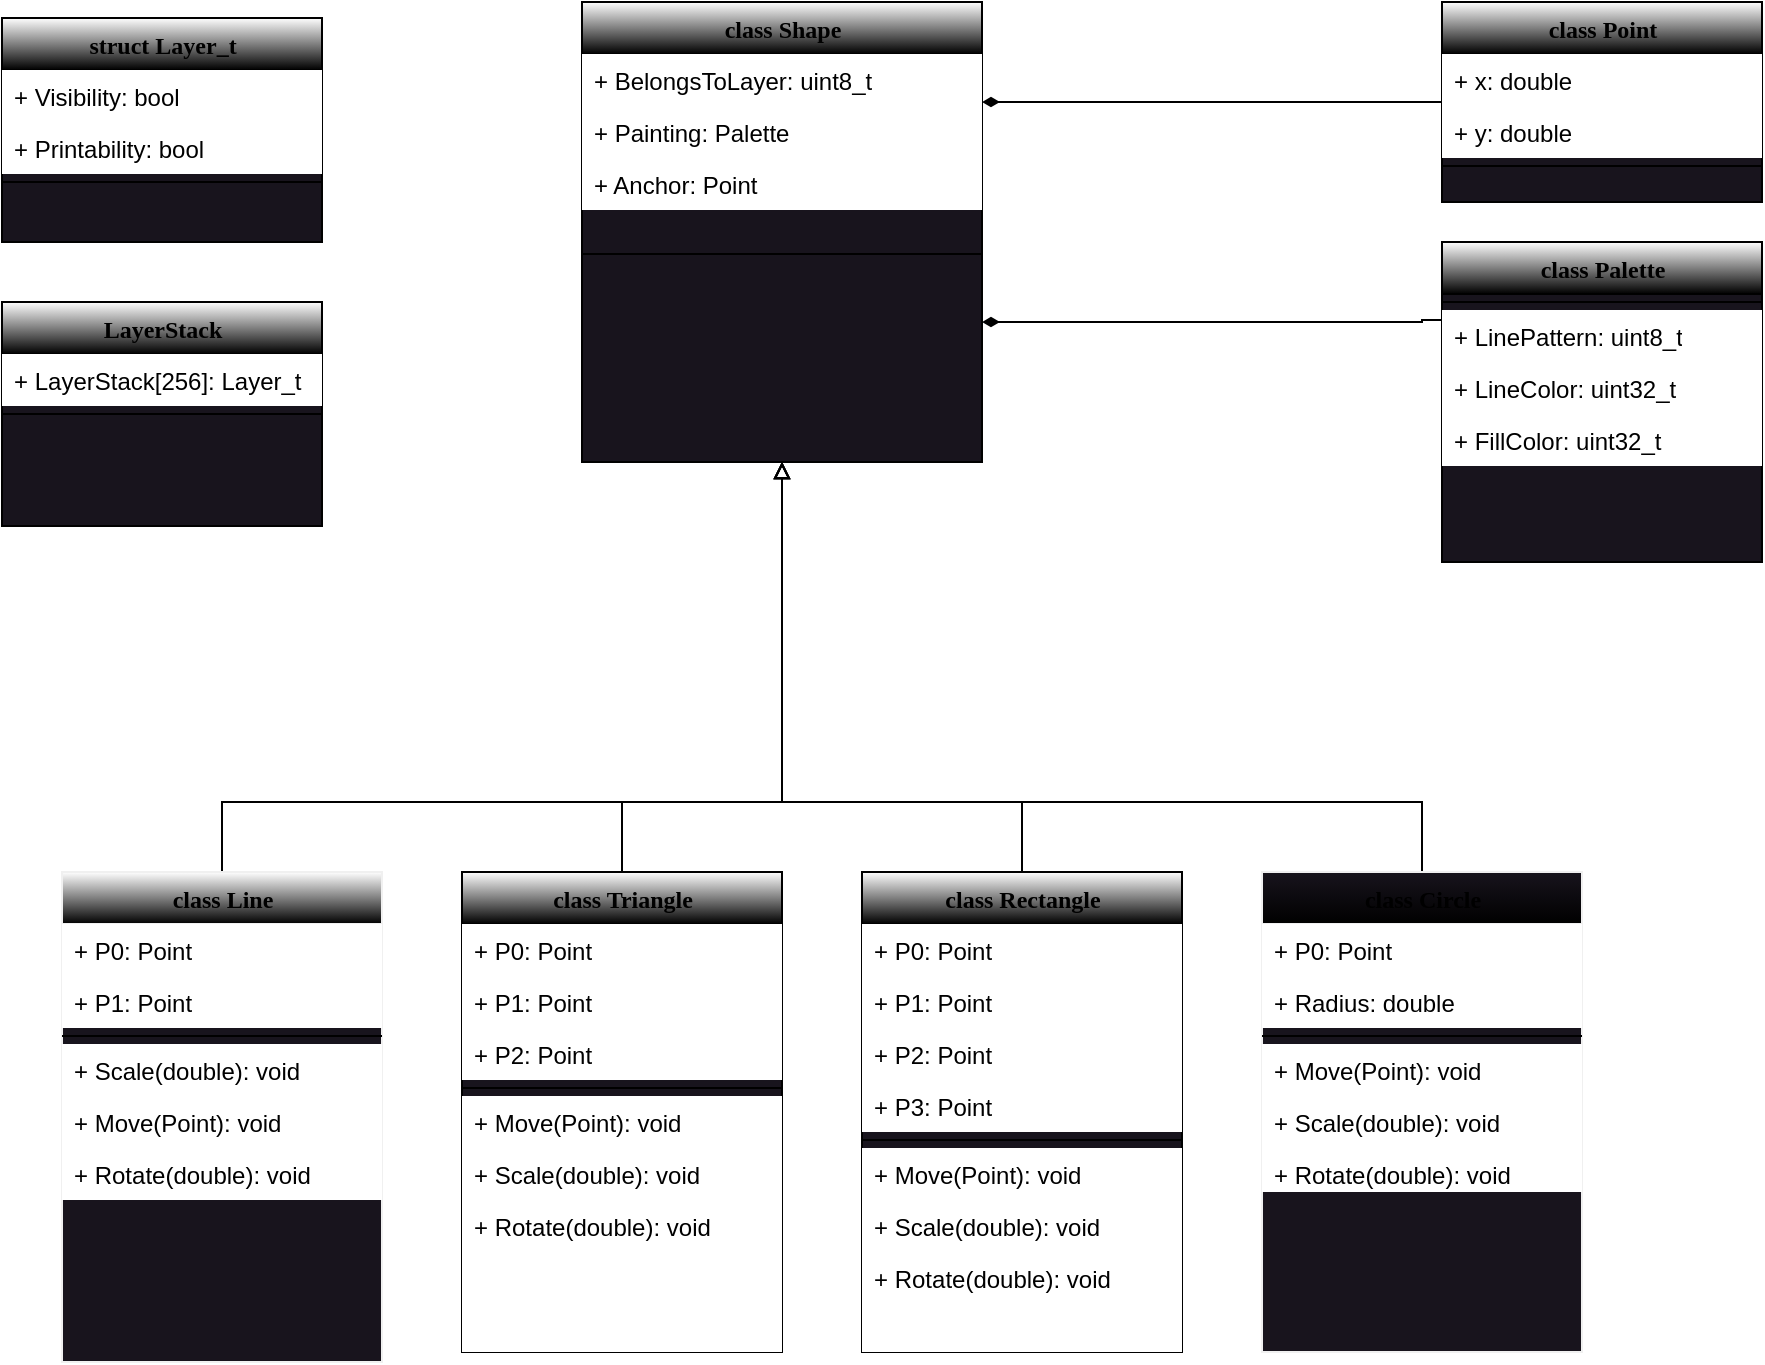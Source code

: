 <mxfile>
    <diagram name="Page-1" id="6133507b-19e7-1e82-6fc7-422aa6c4b21f">
        <mxGraphModel dx="890" dy="681" grid="1" gridSize="10" guides="1" tooltips="1" connect="1" arrows="1" fold="1" page="1" pageScale="1" pageWidth="1100" pageHeight="850" background="none" math="0" shadow="0">
            <root>
                <mxCell id="0"/>
                <mxCell id="1" parent="0"/>
                <mxCell id="vVHA6IJGEJ21v-7NRT9V-11" style="edgeStyle=orthogonalEdgeStyle;rounded=0;orthogonalLoop=1;jettySize=auto;html=1;exitX=0.5;exitY=0;exitDx=0;exitDy=0;endArrow=block;endFill=0;entryX=0.5;entryY=1;entryDx=0;entryDy=0;" parent="1" source="235556782a83e6d0-1" target="vVHA6IJGEJ21v-7NRT9V-17" edge="1">
                    <mxGeometry relative="1" as="geometry">
                        <mxPoint x="340" y="270" as="targetPoint"/>
                        <Array as="points">
                            <mxPoint x="120" y="400"/>
                            <mxPoint x="400" y="400"/>
                        </Array>
                    </mxGeometry>
                </mxCell>
                <mxCell id="235556782a83e6d0-1" value="&lt;div&gt;class Line&lt;/div&gt;&lt;div&gt;&lt;br&gt;&lt;/div&gt;" style="swimlane;html=1;fontStyle=1;align=center;verticalAlign=top;childLayout=stackLayout;horizontal=1;startSize=26;horizontalStack=0;resizeParent=1;resizeLast=0;collapsible=1;marginBottom=0;swimlaneFillColor=#18141D;rounded=0;shadow=0;comic=0;labelBackgroundColor=none;strokeWidth=1;fillColor=default;fontFamily=Verdana;fontSize=12;gradientColor=default;strokeColor=#F0F0F0;" parent="1" vertex="1">
                    <mxGeometry x="40" y="435" width="160" height="245" as="geometry"/>
                </mxCell>
                <mxCell id="235556782a83e6d0-2" value="&lt;div&gt;+ P0: Point&lt;/div&gt;" style="text;html=1;strokeColor=none;fillColor=default;align=left;verticalAlign=top;spacingLeft=4;spacingRight=4;whiteSpace=wrap;overflow=hidden;rotatable=0;points=[[0,0.5],[1,0.5]];portConstraint=eastwest;" parent="235556782a83e6d0-1" vertex="1">
                    <mxGeometry y="26" width="160" height="26" as="geometry"/>
                </mxCell>
                <mxCell id="vVHA6IJGEJ21v-7NRT9V-36" value="&lt;div&gt;+ P1: Point&lt;/div&gt;" style="text;html=1;strokeColor=none;fillColor=default;align=left;verticalAlign=top;spacingLeft=4;spacingRight=4;whiteSpace=wrap;overflow=hidden;rotatable=0;points=[[0,0.5],[1,0.5]];portConstraint=eastwest;" parent="235556782a83e6d0-1" vertex="1">
                    <mxGeometry y="52" width="160" height="26" as="geometry"/>
                </mxCell>
                <mxCell id="235556782a83e6d0-6" value="" style="line;html=1;strokeWidth=1;fillColor=default;align=left;verticalAlign=middle;spacingTop=-1;spacingLeft=3;spacingRight=3;rotatable=0;labelPosition=right;points=[];portConstraint=eastwest;" parent="235556782a83e6d0-1" vertex="1">
                    <mxGeometry y="78" width="160" height="8" as="geometry"/>
                </mxCell>
                <mxCell id="vVHA6IJGEJ21v-7NRT9V-30" value="+ Scale(double): void" style="text;html=1;strokeColor=none;fillColor=default;align=left;verticalAlign=top;spacingLeft=4;spacingRight=4;whiteSpace=wrap;overflow=hidden;rotatable=0;points=[[0,0.5],[1,0.5]];portConstraint=eastwest;" parent="235556782a83e6d0-1" vertex="1">
                    <mxGeometry y="86" width="160" height="26" as="geometry"/>
                </mxCell>
                <mxCell id="vVHA6IJGEJ21v-7NRT9V-31" value="&lt;div&gt;+ Move(Point): void&lt;/div&gt;&lt;div&gt;&lt;br&gt;&lt;/div&gt;" style="text;html=1;strokeColor=none;fillColor=default;align=left;verticalAlign=top;spacingLeft=4;spacingRight=4;whiteSpace=wrap;overflow=hidden;rotatable=0;points=[[0,0.5],[1,0.5]];portConstraint=eastwest;" parent="235556782a83e6d0-1" vertex="1">
                    <mxGeometry y="112" width="160" height="26" as="geometry"/>
                </mxCell>
                <mxCell id="vVHA6IJGEJ21v-7NRT9V-32" value="+ Rotate(double): void" style="text;html=1;strokeColor=none;fillColor=default;align=left;verticalAlign=top;spacingLeft=4;spacingRight=4;whiteSpace=wrap;overflow=hidden;rotatable=0;points=[[0,0.5],[1,0.5]];portConstraint=eastwest;" parent="235556782a83e6d0-1" vertex="1">
                    <mxGeometry y="138" width="160" height="26" as="geometry"/>
                </mxCell>
                <mxCell id="vVHA6IJGEJ21v-7NRT9V-12" style="edgeStyle=orthogonalEdgeStyle;rounded=0;orthogonalLoop=1;jettySize=auto;html=1;exitX=0.5;exitY=0;exitDx=0;exitDy=0;entryX=0.5;entryY=1;entryDx=0;entryDy=0;endArrow=block;endFill=0;" parent="1" source="78961159f06e98e8-69" target="vVHA6IJGEJ21v-7NRT9V-17" edge="1">
                    <mxGeometry relative="1" as="geometry">
                        <mxPoint x="400" y="330" as="targetPoint"/>
                        <Array as="points">
                            <mxPoint x="320" y="400"/>
                            <mxPoint x="400" y="400"/>
                        </Array>
                    </mxGeometry>
                </mxCell>
                <mxCell id="78961159f06e98e8-69" value="&lt;div&gt;class Triangle&lt;/div&gt;&lt;div&gt;&lt;br&gt;&lt;/div&gt;" style="swimlane;html=1;fontStyle=1;align=center;verticalAlign=top;childLayout=stackLayout;horizontal=1;startSize=26;horizontalStack=0;resizeParent=1;resizeLast=0;collapsible=1;marginBottom=0;swimlaneFillColor=#18141D;rounded=0;shadow=0;comic=0;labelBackgroundColor=none;strokeWidth=1;fontFamily=Verdana;fontSize=12;gradientColor=default;" parent="1" vertex="1">
                    <mxGeometry x="240" y="435" width="160" height="240" as="geometry"/>
                </mxCell>
                <mxCell id="vVHA6IJGEJ21v-7NRT9V-47" value="&lt;div&gt;+ P0: Point&lt;/div&gt;" style="text;html=1;strokeColor=none;fillColor=default;align=left;verticalAlign=top;spacingLeft=4;spacingRight=4;whiteSpace=wrap;overflow=hidden;rotatable=0;points=[[0,0.5],[1,0.5]];portConstraint=eastwest;" parent="78961159f06e98e8-69" vertex="1">
                    <mxGeometry y="26" width="160" height="26" as="geometry"/>
                </mxCell>
                <mxCell id="vVHA6IJGEJ21v-7NRT9V-46" value="&lt;div&gt;+ P1: Point&lt;/div&gt;" style="text;html=1;strokeColor=none;fillColor=default;align=left;verticalAlign=top;spacingLeft=4;spacingRight=4;whiteSpace=wrap;overflow=hidden;rotatable=0;points=[[0,0.5],[1,0.5]];portConstraint=eastwest;" parent="78961159f06e98e8-69" vertex="1">
                    <mxGeometry y="52" width="160" height="26" as="geometry"/>
                </mxCell>
                <mxCell id="vVHA6IJGEJ21v-7NRT9V-48" value="&lt;div&gt;+ P2: Point&lt;/div&gt;" style="text;html=1;strokeColor=none;fillColor=default;align=left;verticalAlign=top;spacingLeft=4;spacingRight=4;whiteSpace=wrap;overflow=hidden;rotatable=0;points=[[0,0.5],[1,0.5]];portConstraint=eastwest;" parent="78961159f06e98e8-69" vertex="1">
                    <mxGeometry y="78" width="160" height="26" as="geometry"/>
                </mxCell>
                <mxCell id="78961159f06e98e8-77" value="" style="line;html=1;strokeWidth=1;fillColor=default;align=left;verticalAlign=middle;spacingTop=-1;spacingLeft=3;spacingRight=3;rotatable=0;labelPosition=right;points=[];portConstraint=eastwest;" parent="78961159f06e98e8-69" vertex="1">
                    <mxGeometry y="104" width="160" height="8" as="geometry"/>
                </mxCell>
                <mxCell id="vVHA6IJGEJ21v-7NRT9V-40" value="&lt;div&gt;+ Move(Point): void&lt;/div&gt;&lt;div&gt;&lt;br&gt;&lt;/div&gt;" style="text;html=1;strokeColor=none;fillColor=default;align=left;verticalAlign=top;spacingLeft=4;spacingRight=4;whiteSpace=wrap;overflow=hidden;rotatable=0;points=[[0,0.5],[1,0.5]];portConstraint=eastwest;" parent="78961159f06e98e8-69" vertex="1">
                    <mxGeometry y="112" width="160" height="26" as="geometry"/>
                </mxCell>
                <mxCell id="vVHA6IJGEJ21v-7NRT9V-39" value="+ Scale(double): void" style="text;html=1;strokeColor=none;fillColor=default;align=left;verticalAlign=top;spacingLeft=4;spacingRight=4;whiteSpace=wrap;overflow=hidden;rotatable=0;points=[[0,0.5],[1,0.5]];portConstraint=eastwest;" parent="78961159f06e98e8-69" vertex="1">
                    <mxGeometry y="138" width="160" height="26" as="geometry"/>
                </mxCell>
                <mxCell id="vVHA6IJGEJ21v-7NRT9V-38" value="+ Rotate(double): void" style="text;html=1;strokeColor=none;fillColor=default;align=left;verticalAlign=top;spacingLeft=4;spacingRight=4;whiteSpace=wrap;overflow=hidden;rotatable=0;points=[[0,0.5],[1,0.5]];portConstraint=eastwest;" parent="78961159f06e98e8-69" vertex="1">
                    <mxGeometry y="164" width="160" height="76" as="geometry"/>
                </mxCell>
                <mxCell id="vVHA6IJGEJ21v-7NRT9V-14" style="edgeStyle=orthogonalEdgeStyle;rounded=0;orthogonalLoop=1;jettySize=auto;html=1;exitX=0.5;exitY=0;exitDx=0;exitDy=0;endArrow=block;endFill=0;entryX=0.5;entryY=1;entryDx=0;entryDy=0;" parent="1" source="78961159f06e98e8-82" target="vVHA6IJGEJ21v-7NRT9V-17" edge="1">
                    <mxGeometry relative="1" as="geometry">
                        <mxPoint x="400" y="330" as="targetPoint"/>
                        <Array as="points">
                            <mxPoint x="720" y="400"/>
                            <mxPoint x="400" y="400"/>
                        </Array>
                    </mxGeometry>
                </mxCell>
                <mxCell id="78961159f06e98e8-82" value="class Circle" style="swimlane;html=1;fontStyle=1;align=center;verticalAlign=top;childLayout=stackLayout;horizontal=1;startSize=26;horizontalStack=0;resizeParent=1;resizeLast=0;collapsible=1;marginBottom=0;swimlaneFillColor=#18141D;rounded=0;shadow=0;comic=0;labelBackgroundColor=none;strokeWidth=1;fillColor=#18141D;fontFamily=Verdana;fontSize=12;gradientColor=default;swimlaneLine=1;glass=0;strokeColor=#F0F0F0;" parent="1" vertex="1">
                    <mxGeometry x="640" y="435" width="160" height="240" as="geometry"/>
                </mxCell>
                <mxCell id="vVHA6IJGEJ21v-7NRT9V-64" value="&lt;div&gt;+ P0: Point&lt;/div&gt;" style="text;html=1;strokeColor=none;fillColor=default;align=left;verticalAlign=top;spacingLeft=4;spacingRight=4;whiteSpace=wrap;overflow=hidden;rotatable=0;points=[[0,0.5],[1,0.5]];portConstraint=eastwest;" parent="78961159f06e98e8-82" vertex="1">
                    <mxGeometry y="26" width="160" height="26" as="geometry"/>
                </mxCell>
                <mxCell id="vVHA6IJGEJ21v-7NRT9V-71" value="&lt;div&gt;+ Radius: double&lt;br&gt;&lt;/div&gt;" style="text;html=1;strokeColor=none;fillColor=default;align=left;verticalAlign=top;spacingLeft=4;spacingRight=4;whiteSpace=wrap;overflow=hidden;rotatable=0;points=[[0,0.5],[1,0.5]];portConstraint=eastwest;" parent="78961159f06e98e8-82" vertex="1">
                    <mxGeometry y="52" width="160" height="26" as="geometry"/>
                </mxCell>
                <mxCell id="78961159f06e98e8-90" value="" style="line;html=1;strokeWidth=1;fillColor=default;align=left;verticalAlign=middle;spacingTop=-1;spacingLeft=3;spacingRight=3;rotatable=0;labelPosition=right;points=[];portConstraint=eastwest;" parent="78961159f06e98e8-82" vertex="1">
                    <mxGeometry y="78" width="160" height="8" as="geometry"/>
                </mxCell>
                <mxCell id="vVHA6IJGEJ21v-7NRT9V-68" value="&lt;div&gt;+ Move(Point): void&lt;/div&gt;&lt;div&gt;&lt;br&gt;&lt;/div&gt;" style="text;html=1;strokeColor=none;fillColor=default;align=left;verticalAlign=top;spacingLeft=4;spacingRight=4;whiteSpace=wrap;overflow=hidden;rotatable=0;points=[[0,0.5],[1,0.5]];portConstraint=eastwest;" parent="78961159f06e98e8-82" vertex="1">
                    <mxGeometry y="86" width="160" height="26" as="geometry"/>
                </mxCell>
                <mxCell id="vVHA6IJGEJ21v-7NRT9V-69" value="+ Scale(double): void" style="text;html=1;strokeColor=none;fillColor=default;align=left;verticalAlign=top;spacingLeft=4;spacingRight=4;whiteSpace=wrap;overflow=hidden;rotatable=0;points=[[0,0.5],[1,0.5]];portConstraint=eastwest;" parent="78961159f06e98e8-82" vertex="1">
                    <mxGeometry y="112" width="160" height="26" as="geometry"/>
                </mxCell>
                <mxCell id="vVHA6IJGEJ21v-7NRT9V-70" value="+ Rotate(double): void" style="text;html=1;strokeColor=none;fillColor=default;align=left;verticalAlign=top;spacingLeft=4;spacingRight=4;whiteSpace=wrap;overflow=hidden;rotatable=0;points=[[0,0.5],[1,0.5]];portConstraint=eastwest;" parent="78961159f06e98e8-82" vertex="1">
                    <mxGeometry y="138" width="160" height="22" as="geometry"/>
                </mxCell>
                <mxCell id="vVHA6IJGEJ21v-7NRT9V-13" style="edgeStyle=orthogonalEdgeStyle;rounded=0;orthogonalLoop=1;jettySize=auto;html=1;exitX=0.5;exitY=0;exitDx=0;exitDy=0;entryX=0.5;entryY=1;entryDx=0;entryDy=0;endArrow=block;endFill=0;" parent="1" source="78961159f06e98e8-108" target="vVHA6IJGEJ21v-7NRT9V-17" edge="1">
                    <mxGeometry relative="1" as="geometry">
                        <mxPoint x="400" y="330" as="targetPoint"/>
                        <Array as="points">
                            <mxPoint x="520" y="400"/>
                            <mxPoint x="400" y="400"/>
                        </Array>
                    </mxGeometry>
                </mxCell>
                <mxCell id="78961159f06e98e8-108" value="class Rectangle" style="swimlane;html=1;fontStyle=1;align=center;verticalAlign=top;childLayout=stackLayout;horizontal=1;startSize=26;horizontalStack=0;resizeParent=1;resizeLast=0;collapsible=1;marginBottom=0;swimlaneFillColor=#18141D;rounded=0;shadow=0;comic=0;labelBackgroundColor=none;strokeWidth=1;fillColor=default;fontFamily=Verdana;fontSize=12;gradientColor=default;" parent="1" vertex="1">
                    <mxGeometry x="440" y="435" width="160" height="240" as="geometry"/>
                </mxCell>
                <mxCell id="vVHA6IJGEJ21v-7NRT9V-52" value="&lt;div&gt;+ P0: Point&lt;/div&gt;" style="text;html=1;strokeColor=none;fillColor=default;align=left;verticalAlign=top;spacingLeft=4;spacingRight=4;whiteSpace=wrap;overflow=hidden;rotatable=0;points=[[0,0.5],[1,0.5]];portConstraint=eastwest;" parent="78961159f06e98e8-108" vertex="1">
                    <mxGeometry y="26" width="160" height="26" as="geometry"/>
                </mxCell>
                <mxCell id="vVHA6IJGEJ21v-7NRT9V-53" value="&lt;div&gt;+ P1: Point&lt;/div&gt;" style="text;html=1;strokeColor=none;fillColor=default;align=left;verticalAlign=top;spacingLeft=4;spacingRight=4;whiteSpace=wrap;overflow=hidden;rotatable=0;points=[[0,0.5],[1,0.5]];portConstraint=eastwest;" parent="78961159f06e98e8-108" vertex="1">
                    <mxGeometry y="52" width="160" height="26" as="geometry"/>
                </mxCell>
                <mxCell id="vVHA6IJGEJ21v-7NRT9V-54" value="&lt;div&gt;+ P2: Point&lt;/div&gt;" style="text;html=1;strokeColor=none;fillColor=default;align=left;verticalAlign=top;spacingLeft=4;spacingRight=4;whiteSpace=wrap;overflow=hidden;rotatable=0;points=[[0,0.5],[1,0.5]];portConstraint=eastwest;" parent="78961159f06e98e8-108" vertex="1">
                    <mxGeometry y="78" width="160" height="26" as="geometry"/>
                </mxCell>
                <mxCell id="vVHA6IJGEJ21v-7NRT9V-56" value="&lt;div&gt;+ P3: Point&lt;/div&gt;" style="text;html=1;strokeColor=none;fillColor=default;align=left;verticalAlign=top;spacingLeft=4;spacingRight=4;whiteSpace=wrap;overflow=hidden;rotatable=0;points=[[0,0.5],[1,0.5]];portConstraint=eastwest;" parent="78961159f06e98e8-108" vertex="1">
                    <mxGeometry y="104" width="160" height="26" as="geometry"/>
                </mxCell>
                <mxCell id="78961159f06e98e8-116" value="" style="line;html=1;strokeWidth=1;fillColor=default;align=left;verticalAlign=middle;spacingTop=-1;spacingLeft=3;spacingRight=3;rotatable=0;labelPosition=right;points=[];portConstraint=eastwest;" parent="78961159f06e98e8-108" vertex="1">
                    <mxGeometry y="130" width="160" height="8" as="geometry"/>
                </mxCell>
                <mxCell id="vVHA6IJGEJ21v-7NRT9V-43" value="&lt;div&gt;+ Move(Point): void&lt;/div&gt;&lt;div&gt;&lt;br&gt;&lt;/div&gt;" style="text;html=1;strokeColor=none;fillColor=default;align=left;verticalAlign=top;spacingLeft=4;spacingRight=4;whiteSpace=wrap;overflow=hidden;rotatable=0;points=[[0,0.5],[1,0.5]];portConstraint=eastwest;" parent="78961159f06e98e8-108" vertex="1">
                    <mxGeometry y="138" width="160" height="26" as="geometry"/>
                </mxCell>
                <mxCell id="vVHA6IJGEJ21v-7NRT9V-42" value="+ Scale(double): void" style="text;html=1;strokeColor=none;fillColor=default;align=left;verticalAlign=top;spacingLeft=4;spacingRight=4;whiteSpace=wrap;overflow=hidden;rotatable=0;points=[[0,0.5],[1,0.5]];portConstraint=eastwest;" parent="78961159f06e98e8-108" vertex="1">
                    <mxGeometry y="164" width="160" height="26" as="geometry"/>
                </mxCell>
                <mxCell id="vVHA6IJGEJ21v-7NRT9V-41" value="+ Rotate(double): void" style="text;html=1;strokeColor=none;fillColor=default;align=left;verticalAlign=top;spacingLeft=4;spacingRight=4;whiteSpace=wrap;overflow=hidden;rotatable=0;points=[[0,0.5],[1,0.5]];portConstraint=eastwest;" parent="78961159f06e98e8-108" vertex="1">
                    <mxGeometry y="190" width="160" height="50" as="geometry"/>
                </mxCell>
                <mxCell id="vVHA6IJGEJ21v-7NRT9V-1" value="&lt;div&gt;class Point&lt;/div&gt;&lt;div&gt;&lt;br&gt;&lt;/div&gt;&lt;div&gt;&lt;br&gt;&lt;/div&gt;&lt;div&gt;&lt;br&gt;&lt;/div&gt;" style="swimlane;html=1;fontStyle=1;align=center;verticalAlign=top;childLayout=stackLayout;horizontal=1;startSize=26;horizontalStack=0;resizeParent=1;resizeLast=0;collapsible=1;marginBottom=0;swimlaneFillColor=#18141D;rounded=0;shadow=0;comic=0;labelBackgroundColor=none;strokeWidth=1;fillColor=default;fontFamily=Verdana;fontSize=12;glass=0;gradientColor=default;" parent="1" vertex="1">
                    <mxGeometry x="730" width="160" height="100" as="geometry"/>
                </mxCell>
                <mxCell id="vVHA6IJGEJ21v-7NRT9V-2" value="&lt;div&gt;+ x: double&lt;br&gt;&lt;/div&gt;&lt;div&gt;&lt;br&gt;&lt;/div&gt;" style="text;html=1;strokeColor=none;fillColor=default;align=left;verticalAlign=top;spacingLeft=4;spacingRight=4;whiteSpace=wrap;overflow=hidden;rotatable=0;points=[[0,0.5],[1,0.5]];portConstraint=eastwest;" parent="vVHA6IJGEJ21v-7NRT9V-1" vertex="1">
                    <mxGeometry y="26" width="160" height="26" as="geometry"/>
                </mxCell>
                <mxCell id="vVHA6IJGEJ21v-7NRT9V-26" value="&lt;div&gt;+ y: double&lt;br&gt;&lt;/div&gt;&lt;div&gt;&lt;br&gt;&lt;/div&gt;" style="text;html=1;strokeColor=none;fillColor=default;align=left;verticalAlign=top;spacingLeft=4;spacingRight=4;whiteSpace=wrap;overflow=hidden;rotatable=0;points=[[0,0.5],[1,0.5]];portConstraint=eastwest;" parent="vVHA6IJGEJ21v-7NRT9V-1" vertex="1">
                    <mxGeometry y="52" width="160" height="26" as="geometry"/>
                </mxCell>
                <mxCell id="vVHA6IJGEJ21v-7NRT9V-3" value="" style="line;html=1;strokeWidth=1;fillColor=default;align=left;verticalAlign=middle;spacingTop=-1;spacingLeft=3;spacingRight=3;rotatable=0;labelPosition=right;points=[];portConstraint=eastwest;" parent="vVHA6IJGEJ21v-7NRT9V-1" vertex="1">
                    <mxGeometry y="78" width="160" height="8" as="geometry"/>
                </mxCell>
                <mxCell id="vVHA6IJGEJ21v-7NRT9V-35" style="edgeStyle=orthogonalEdgeStyle;rounded=0;orthogonalLoop=1;jettySize=auto;html=1;exitX=0;exitY=0.5;exitDx=0;exitDy=0;entryX=1;entryY=0.923;entryDx=0;entryDy=0;endArrow=diamondThin;endFill=1;entryPerimeter=0;" parent="1" source="vVHA6IJGEJ21v-7NRT9V-1" target="vVHA6IJGEJ21v-7NRT9V-34" edge="1">
                    <mxGeometry relative="1" as="geometry">
                        <Array as="points"/>
                    </mxGeometry>
                </mxCell>
                <mxCell id="vVHA6IJGEJ21v-7NRT9V-17" value="class Shape" style="swimlane;html=1;fontStyle=1;align=center;verticalAlign=top;childLayout=stackLayout;horizontal=1;startSize=26;horizontalStack=0;resizeParent=1;resizeLast=0;collapsible=1;marginBottom=0;swimlaneFillColor=#18141D;rounded=0;shadow=0;comic=0;labelBackgroundColor=none;strokeWidth=1;fillColor=default;fontFamily=Verdana;fontSize=12;gradientColor=default;" parent="1" vertex="1">
                    <mxGeometry x="300" width="200" height="230" as="geometry"/>
                </mxCell>
                <mxCell id="vVHA6IJGEJ21v-7NRT9V-34" value="+ BelongsToLayer: uint8_t" style="text;html=1;strokeColor=none;fillColor=default;align=left;verticalAlign=top;spacingLeft=4;spacingRight=4;whiteSpace=wrap;overflow=hidden;rotatable=0;points=[[0,0.5],[1,0.5]];portConstraint=eastwest;" parent="vVHA6IJGEJ21v-7NRT9V-17" vertex="1">
                    <mxGeometry y="26" width="200" height="26" as="geometry"/>
                </mxCell>
                <mxCell id="12" value="+ Painting: Palette" style="text;html=1;strokeColor=none;fillColor=default;align=left;verticalAlign=top;spacingLeft=4;spacingRight=4;whiteSpace=wrap;overflow=hidden;rotatable=0;points=[[0,0.5],[1,0.5]];portConstraint=eastwest;" parent="vVHA6IJGEJ21v-7NRT9V-17" vertex="1">
                    <mxGeometry y="52" width="200" height="26" as="geometry"/>
                </mxCell>
                <mxCell id="vVHA6IJGEJ21v-7NRT9V-28" value="+ Anchor: Point" style="text;html=1;strokeColor=none;fillColor=default;align=left;verticalAlign=top;spacingLeft=4;spacingRight=4;whiteSpace=wrap;overflow=hidden;rotatable=0;points=[[0,0.5],[1,0.5]];portConstraint=eastwest;" parent="vVHA6IJGEJ21v-7NRT9V-17" vertex="1">
                    <mxGeometry y="78" width="200" height="26" as="geometry"/>
                </mxCell>
                <mxCell id="vVHA6IJGEJ21v-7NRT9V-20" value="" style="line;html=1;strokeWidth=1;fillColor=default;align=left;verticalAlign=middle;spacingTop=-1;spacingLeft=3;spacingRight=3;rotatable=0;labelPosition=right;points=[];portConstraint=eastwest;" parent="vVHA6IJGEJ21v-7NRT9V-17" vertex="1">
                    <mxGeometry y="104" width="200" height="44" as="geometry"/>
                </mxCell>
                <mxCell id="4" value="&lt;div&gt;class Palette&lt;/div&gt;&lt;div&gt;&lt;br&gt;&lt;/div&gt;&lt;div&gt;&lt;br&gt;&lt;/div&gt;&lt;div&gt;&lt;br&gt;&lt;/div&gt;" style="swimlane;html=1;fontStyle=1;align=center;verticalAlign=top;childLayout=stackLayout;horizontal=1;startSize=26;horizontalStack=0;resizeParent=1;resizeLast=0;collapsible=1;marginBottom=0;swimlaneFillColor=#18141D;rounded=0;shadow=0;comic=0;labelBackgroundColor=none;strokeWidth=1;fillColor=default;fontFamily=Verdana;fontSize=12;glass=0;gradientColor=default;" parent="1" vertex="1">
                    <mxGeometry x="730" y="120" width="160" height="160" as="geometry"/>
                </mxCell>
                <mxCell id="7" value="" style="line;html=1;strokeWidth=1;fillColor=default;align=left;verticalAlign=middle;spacingTop=-1;spacingLeft=3;spacingRight=3;rotatable=0;labelPosition=right;points=[];portConstraint=eastwest;" parent="4" vertex="1">
                    <mxGeometry y="26" width="160" height="8" as="geometry"/>
                </mxCell>
                <mxCell id="3" value="+ LinePattern: uint8_t&lt;br&gt;" style="text;html=1;strokeColor=none;fillColor=default;align=left;verticalAlign=top;spacingLeft=4;spacingRight=4;whiteSpace=wrap;overflow=hidden;rotatable=0;points=[[0,0.5],[1,0.5]];portConstraint=eastwest;" parent="4" vertex="1">
                    <mxGeometry y="34" width="160" height="26" as="geometry"/>
                </mxCell>
                <mxCell id="vVHA6IJGEJ21v-7NRT9V-18" value="+ LineColor: uint32_t" style="text;html=1;strokeColor=none;fillColor=default;align=left;verticalAlign=top;spacingLeft=4;spacingRight=4;whiteSpace=wrap;overflow=hidden;rotatable=0;points=[[0,0.5],[1,0.5]];portConstraint=eastwest;" parent="4" vertex="1">
                    <mxGeometry y="60" width="160" height="26" as="geometry"/>
                </mxCell>
                <mxCell id="vVHA6IJGEJ21v-7NRT9V-19" value="&lt;div&gt;+ FillColor: uint32_t&lt;/div&gt;&lt;div&gt;&lt;br&gt;&lt;/div&gt;" style="text;html=1;strokeColor=none;fillColor=default;align=left;verticalAlign=top;spacingLeft=4;spacingRight=4;whiteSpace=wrap;overflow=hidden;rotatable=0;points=[[0,0.5],[1,0.5]];portConstraint=eastwest;" parent="4" vertex="1">
                    <mxGeometry y="86" width="160" height="26" as="geometry"/>
                </mxCell>
                <mxCell id="10" style="edgeStyle=orthogonalEdgeStyle;rounded=0;orthogonalLoop=1;jettySize=auto;html=1;exitX=0;exitY=0.5;exitDx=0;exitDy=0;endArrow=diamondThin;endFill=1;" parent="1" edge="1">
                    <mxGeometry relative="1" as="geometry">
                        <mxPoint x="730" y="159" as="sourcePoint"/>
                        <mxPoint x="500" y="160" as="targetPoint"/>
                        <Array as="points">
                            <mxPoint x="720" y="160"/>
                        </Array>
                    </mxGeometry>
                </mxCell>
                <mxCell id="13" value="&lt;div&gt;struct Layer_t&lt;/div&gt;" style="swimlane;html=1;fontStyle=1;align=center;verticalAlign=top;childLayout=stackLayout;horizontal=1;startSize=26;horizontalStack=0;resizeParent=1;resizeLast=0;collapsible=1;marginBottom=0;swimlaneFillColor=#18141D;rounded=0;shadow=0;comic=0;labelBackgroundColor=none;strokeWidth=1;fillColor=default;fontFamily=Verdana;fontSize=12;glass=0;gradientColor=default;" parent="1" vertex="1">
                    <mxGeometry x="10" y="8" width="160" height="112" as="geometry"/>
                </mxCell>
                <mxCell id="14" value="&lt;div&gt;+ Visibility: bool&lt;br&gt;&lt;/div&gt;&lt;div&gt;&lt;br&gt;&lt;/div&gt;" style="text;html=1;strokeColor=none;fillColor=default;align=left;verticalAlign=top;spacingLeft=4;spacingRight=4;whiteSpace=wrap;overflow=hidden;rotatable=0;points=[[0,0.5],[1,0.5]];portConstraint=eastwest;" parent="13" vertex="1">
                    <mxGeometry y="26" width="160" height="26" as="geometry"/>
                </mxCell>
                <mxCell id="15" value="&lt;div&gt;+ Printability: bool&lt;br&gt;&lt;/div&gt;&lt;div&gt;&lt;br&gt;&lt;/div&gt;" style="text;html=1;strokeColor=none;fillColor=default;align=left;verticalAlign=top;spacingLeft=4;spacingRight=4;whiteSpace=wrap;overflow=hidden;rotatable=0;points=[[0,0.5],[1,0.5]];portConstraint=eastwest;" parent="13" vertex="1">
                    <mxGeometry y="52" width="160" height="26" as="geometry"/>
                </mxCell>
                <mxCell id="16" value="" style="line;html=1;strokeWidth=1;fillColor=default;align=left;verticalAlign=middle;spacingTop=-1;spacingLeft=3;spacingRight=3;rotatable=0;labelPosition=right;points=[];portConstraint=eastwest;" parent="13" vertex="1">
                    <mxGeometry y="78" width="160" height="8" as="geometry"/>
                </mxCell>
                <mxCell id="17" value="&lt;div&gt;LayerStack&lt;/div&gt;" style="swimlane;html=1;fontStyle=1;align=center;verticalAlign=top;childLayout=stackLayout;horizontal=1;startSize=26;horizontalStack=0;resizeParent=1;resizeLast=0;collapsible=1;marginBottom=0;swimlaneFillColor=#18141D;rounded=0;shadow=0;comic=0;labelBackgroundColor=none;strokeWidth=1;fillColor=default;fontFamily=Verdana;fontSize=12;glass=0;gradientColor=default;" vertex="1" parent="1">
                    <mxGeometry x="10" y="150" width="160" height="112" as="geometry"/>
                </mxCell>
                <mxCell id="18" value="&lt;div&gt;+ LayerStack[256]: Layer_t&lt;/div&gt;" style="text;html=1;strokeColor=none;fillColor=default;align=left;verticalAlign=top;spacingLeft=4;spacingRight=4;whiteSpace=wrap;overflow=hidden;rotatable=0;points=[[0,0.5],[1,0.5]];portConstraint=eastwest;" vertex="1" parent="17">
                    <mxGeometry y="26" width="160" height="26" as="geometry"/>
                </mxCell>
                <mxCell id="20" value="" style="line;html=1;strokeWidth=1;fillColor=default;align=left;verticalAlign=middle;spacingTop=-1;spacingLeft=3;spacingRight=3;rotatable=0;labelPosition=right;points=[];portConstraint=eastwest;" vertex="1" parent="17">
                    <mxGeometry y="52" width="160" height="8" as="geometry"/>
                </mxCell>
            </root>
        </mxGraphModel>
    </diagram>
</mxfile>